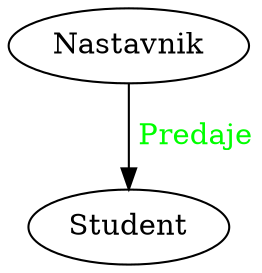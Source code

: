digraph somegraph{
    N [label = "Nastavnik"]
    S [label = "Student"]
    N -> S [label = " Predaje", fontcolor = green] 
}